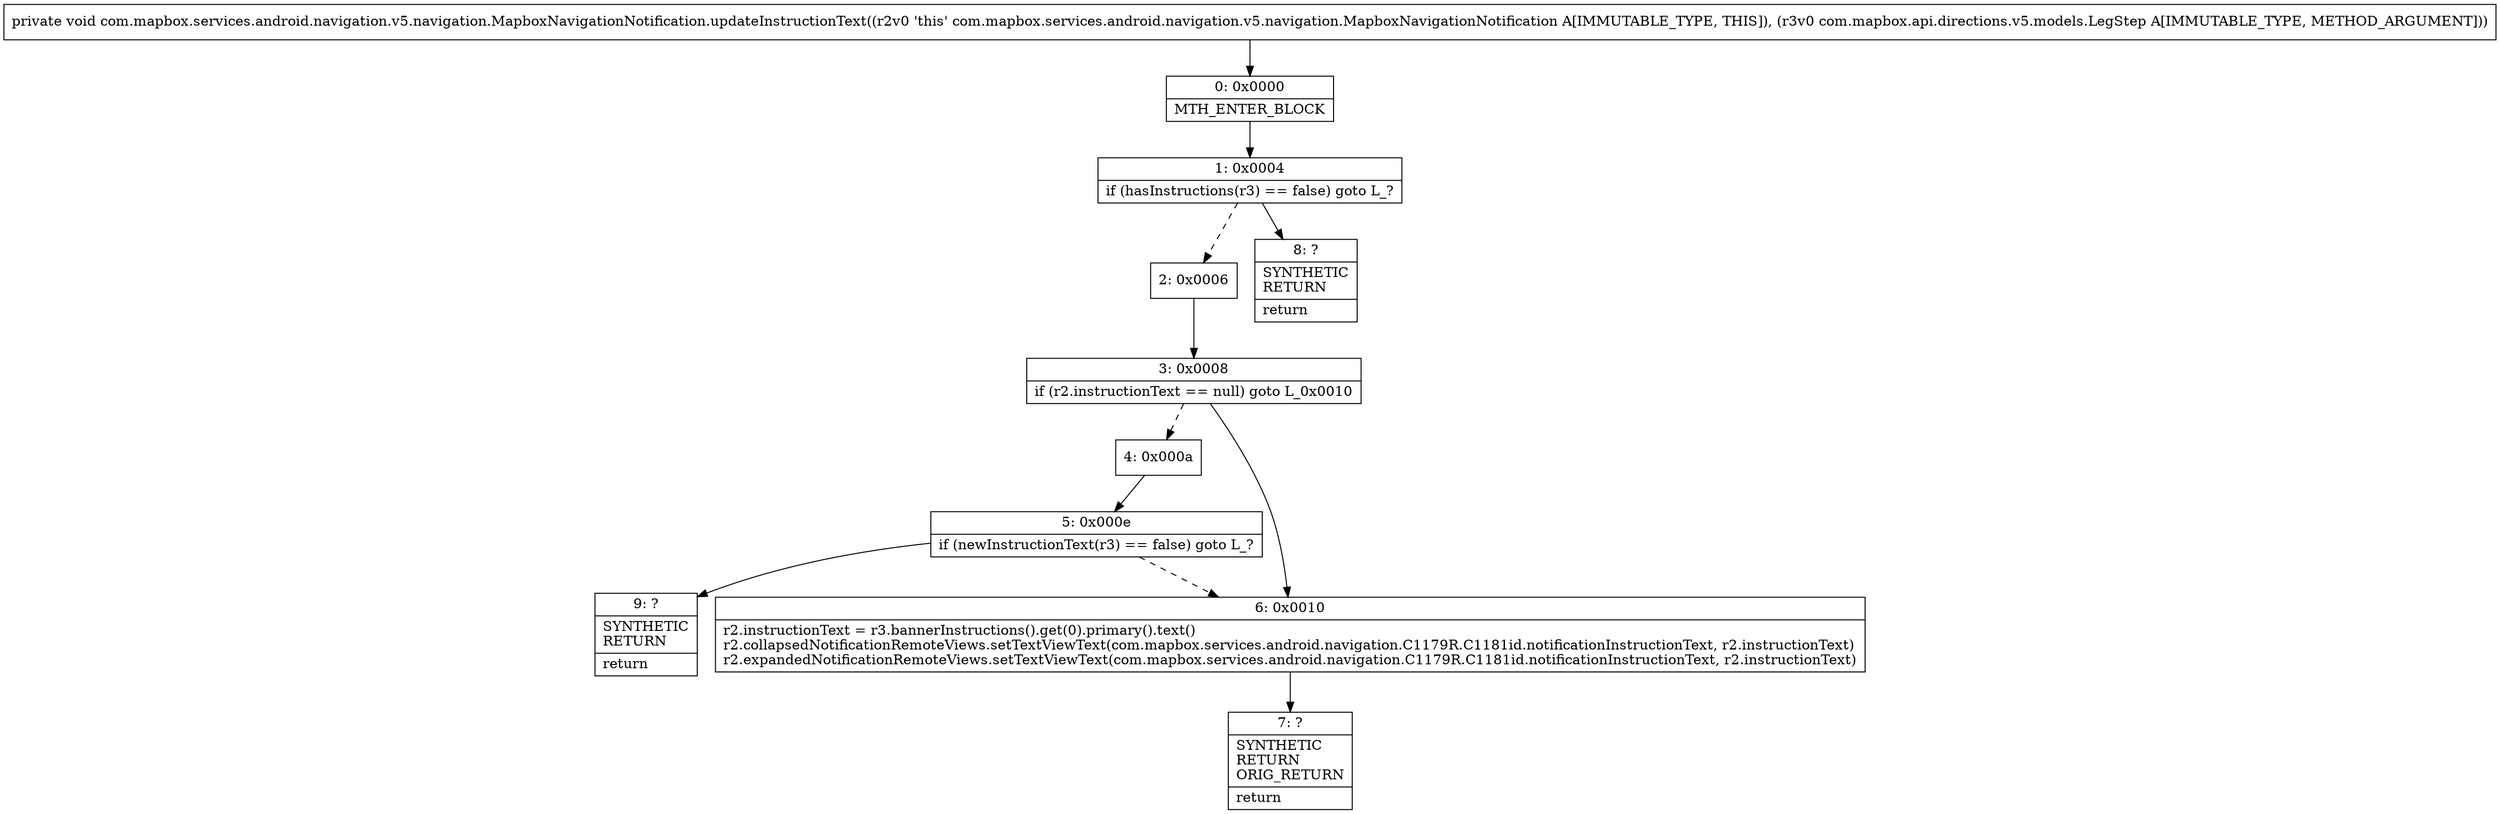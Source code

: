 digraph "CFG forcom.mapbox.services.android.navigation.v5.navigation.MapboxNavigationNotification.updateInstructionText(Lcom\/mapbox\/api\/directions\/v5\/models\/LegStep;)V" {
Node_0 [shape=record,label="{0\:\ 0x0000|MTH_ENTER_BLOCK\l}"];
Node_1 [shape=record,label="{1\:\ 0x0004|if (hasInstructions(r3) == false) goto L_?\l}"];
Node_2 [shape=record,label="{2\:\ 0x0006}"];
Node_3 [shape=record,label="{3\:\ 0x0008|if (r2.instructionText == null) goto L_0x0010\l}"];
Node_4 [shape=record,label="{4\:\ 0x000a}"];
Node_5 [shape=record,label="{5\:\ 0x000e|if (newInstructionText(r3) == false) goto L_?\l}"];
Node_6 [shape=record,label="{6\:\ 0x0010|r2.instructionText = r3.bannerInstructions().get(0).primary().text()\lr2.collapsedNotificationRemoteViews.setTextViewText(com.mapbox.services.android.navigation.C1179R.C1181id.notificationInstructionText, r2.instructionText)\lr2.expandedNotificationRemoteViews.setTextViewText(com.mapbox.services.android.navigation.C1179R.C1181id.notificationInstructionText, r2.instructionText)\l}"];
Node_7 [shape=record,label="{7\:\ ?|SYNTHETIC\lRETURN\lORIG_RETURN\l|return\l}"];
Node_8 [shape=record,label="{8\:\ ?|SYNTHETIC\lRETURN\l|return\l}"];
Node_9 [shape=record,label="{9\:\ ?|SYNTHETIC\lRETURN\l|return\l}"];
MethodNode[shape=record,label="{private void com.mapbox.services.android.navigation.v5.navigation.MapboxNavigationNotification.updateInstructionText((r2v0 'this' com.mapbox.services.android.navigation.v5.navigation.MapboxNavigationNotification A[IMMUTABLE_TYPE, THIS]), (r3v0 com.mapbox.api.directions.v5.models.LegStep A[IMMUTABLE_TYPE, METHOD_ARGUMENT])) }"];
MethodNode -> Node_0;
Node_0 -> Node_1;
Node_1 -> Node_2[style=dashed];
Node_1 -> Node_8;
Node_2 -> Node_3;
Node_3 -> Node_4[style=dashed];
Node_3 -> Node_6;
Node_4 -> Node_5;
Node_5 -> Node_6[style=dashed];
Node_5 -> Node_9;
Node_6 -> Node_7;
}

